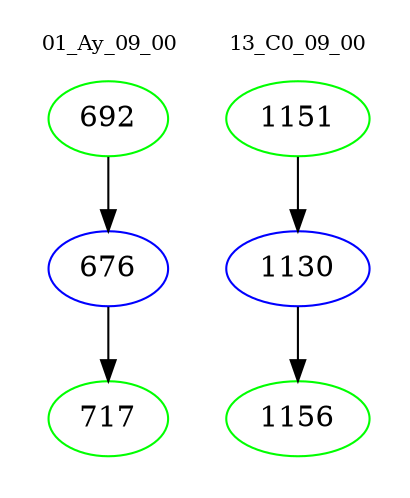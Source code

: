 digraph{
subgraph cluster_0 {
color = white
label = "01_Ay_09_00";
fontsize=10;
T0_692 [label="692", color="green"]
T0_692 -> T0_676 [color="black"]
T0_676 [label="676", color="blue"]
T0_676 -> T0_717 [color="black"]
T0_717 [label="717", color="green"]
}
subgraph cluster_1 {
color = white
label = "13_C0_09_00";
fontsize=10;
T1_1151 [label="1151", color="green"]
T1_1151 -> T1_1130 [color="black"]
T1_1130 [label="1130", color="blue"]
T1_1130 -> T1_1156 [color="black"]
T1_1156 [label="1156", color="green"]
}
}

